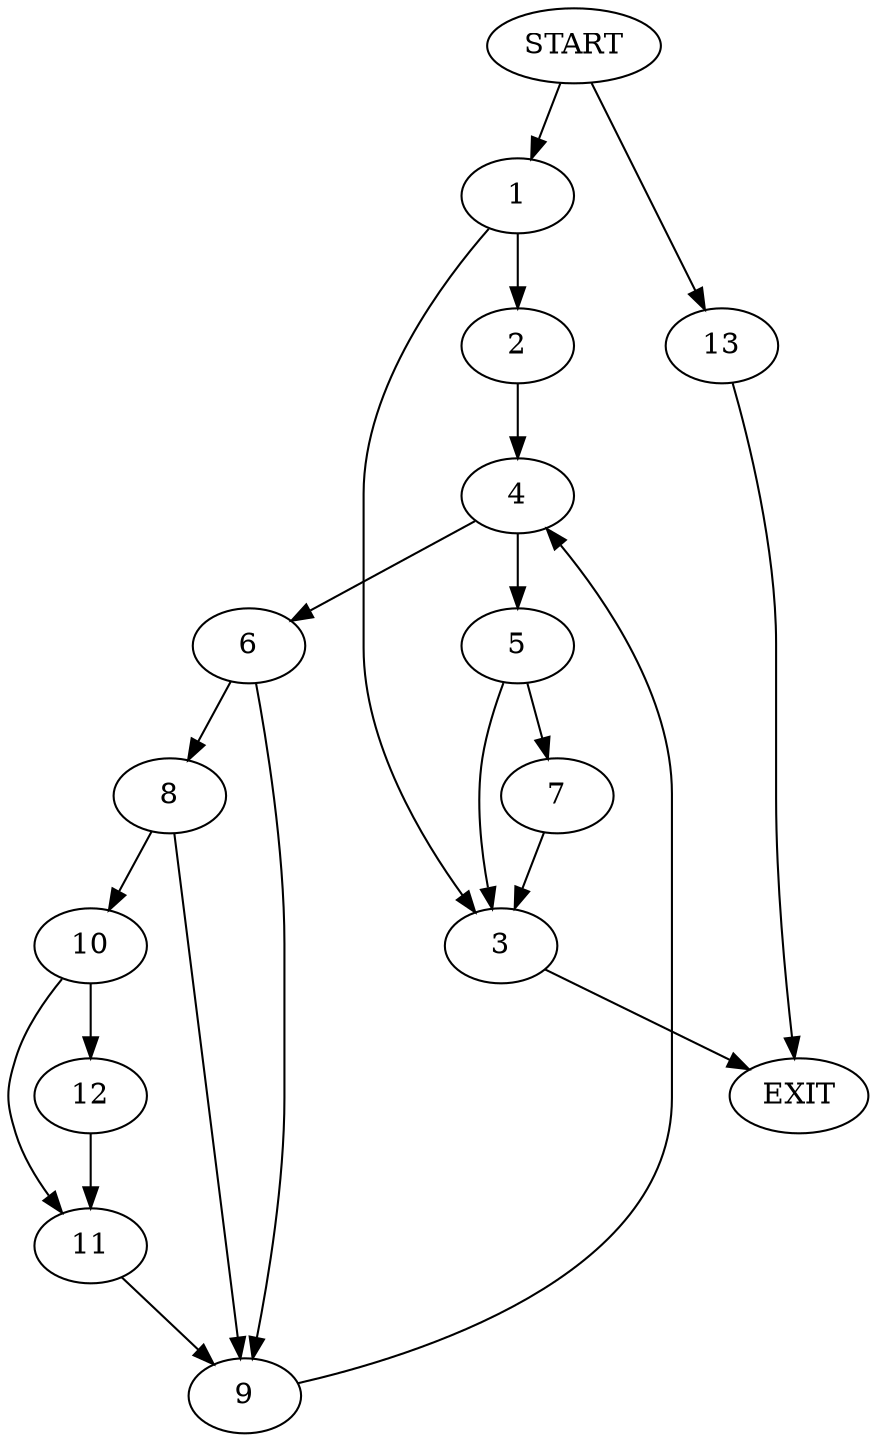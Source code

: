 digraph {
0 [label="START"]
14 [label="EXIT"]
0 -> 1
1 -> 2
1 -> 3
3 -> 14
2 -> 4
4 -> 5
4 -> 6
5 -> 7
5 -> 3
6 -> 8
6 -> 9
8 -> 10
8 -> 9
9 -> 4
10 -> 11
10 -> 12
11 -> 9
12 -> 11
7 -> 3
0 -> 13
13 -> 14
}
